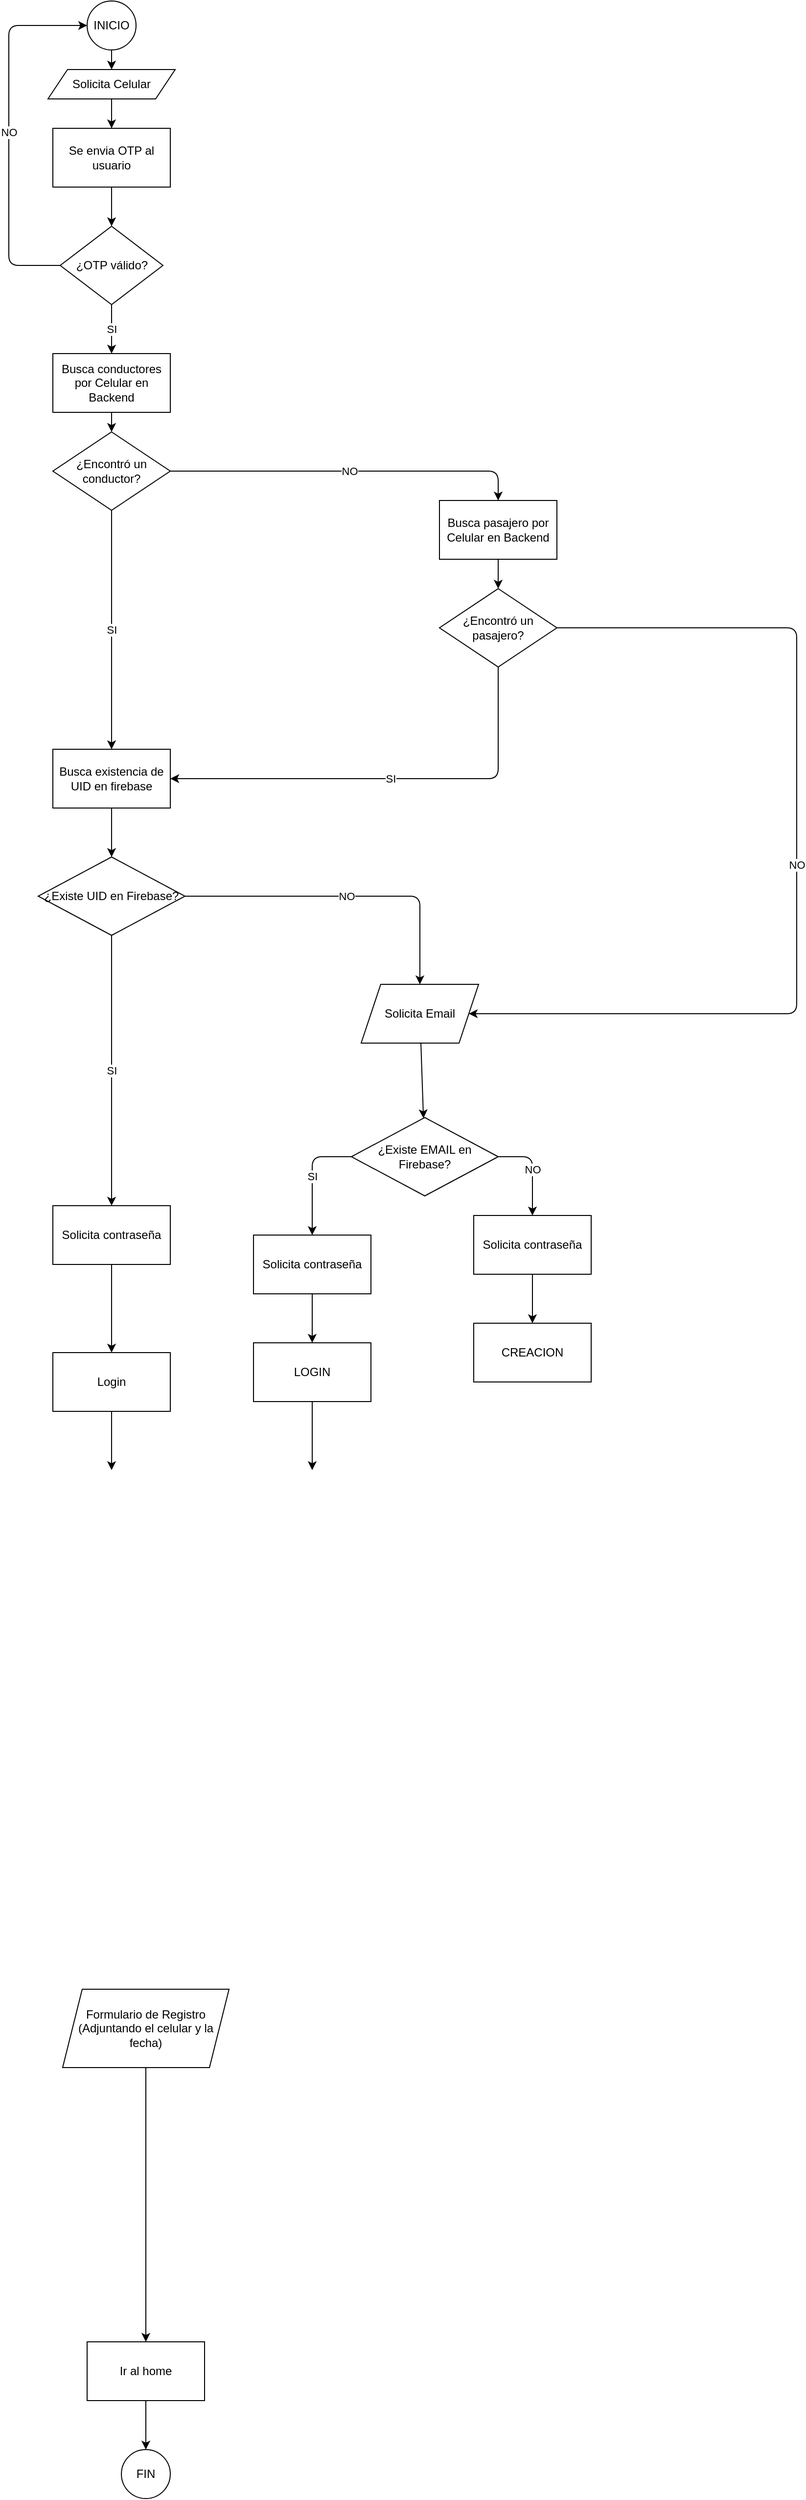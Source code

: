 <mxfile>
    <diagram id="Iq7wvdOHvwh1JxNr3gcO" name="Página-1">
        <mxGraphModel dx="1267" dy="616" grid="1" gridSize="10" guides="1" tooltips="1" connect="1" arrows="1" fold="1" page="1" pageScale="1" pageWidth="3300" pageHeight="4681" math="0" shadow="0">
            <root>
                <mxCell id="0"/>
                <mxCell id="1" parent="0"/>
                <mxCell id="26" style="edgeStyle=none;html=1;exitX=0.5;exitY=1;exitDx=0;exitDy=0;" parent="1" source="2" target="5" edge="1">
                    <mxGeometry relative="1" as="geometry"/>
                </mxCell>
                <mxCell id="2" value="Se envia OTP al usuario" style="rounded=0;whiteSpace=wrap;html=1;" parent="1" vertex="1">
                    <mxGeometry x="315" y="160" width="120" height="60" as="geometry"/>
                </mxCell>
                <mxCell id="19" style="edgeStyle=none;html=1;entryX=0.5;entryY=0;entryDx=0;entryDy=0;" parent="1" source="3" target="2" edge="1">
                    <mxGeometry relative="1" as="geometry"/>
                </mxCell>
                <mxCell id="3" value="Solicita Celular" style="shape=parallelogram;perimeter=parallelogramPerimeter;whiteSpace=wrap;html=1;fixedSize=1;" parent="1" vertex="1">
                    <mxGeometry x="310" y="100" width="130" height="30" as="geometry"/>
                </mxCell>
                <mxCell id="22" value="NO" style="edgeStyle=none;html=1;entryX=0;entryY=0.5;entryDx=0;entryDy=0;" parent="1" source="5" target="20" edge="1">
                    <mxGeometry relative="1" as="geometry">
                        <mxPoint x="180" y="200" as="targetPoint"/>
                        <Array as="points">
                            <mxPoint x="270" y="300"/>
                            <mxPoint x="270" y="55"/>
                        </Array>
                    </mxGeometry>
                </mxCell>
                <mxCell id="23" value="SI" style="edgeStyle=none;html=1;entryX=0.5;entryY=0;entryDx=0;entryDy=0;" parent="1" source="5" target="8" edge="1">
                    <mxGeometry relative="1" as="geometry"/>
                </mxCell>
                <mxCell id="5" value="¿OTP válido?" style="rhombus;whiteSpace=wrap;html=1;" parent="1" vertex="1">
                    <mxGeometry x="322.5" y="260" width="105" height="80" as="geometry"/>
                </mxCell>
                <mxCell id="25" style="edgeStyle=none;html=1;entryX=0.5;entryY=0;entryDx=0;entryDy=0;" parent="1" source="8" target="14" edge="1">
                    <mxGeometry relative="1" as="geometry"/>
                </mxCell>
                <mxCell id="8" value="Busca conductores por Celular en Backend" style="rounded=0;whiteSpace=wrap;html=1;" parent="1" vertex="1">
                    <mxGeometry x="315" y="390" width="120" height="60" as="geometry"/>
                </mxCell>
                <mxCell id="32" value="SI" style="edgeStyle=none;html=1;entryX=0.5;entryY=0;entryDx=0;entryDy=0;" parent="1" source="14" target="30" edge="1">
                    <mxGeometry relative="1" as="geometry"/>
                </mxCell>
                <mxCell id="70" value="NO" style="edgeStyle=none;html=1;entryX=0.5;entryY=0;entryDx=0;entryDy=0;" parent="1" source="14" target="71" edge="1">
                    <mxGeometry relative="1" as="geometry">
                        <Array as="points">
                            <mxPoint x="770" y="510"/>
                        </Array>
                    </mxGeometry>
                </mxCell>
                <mxCell id="14" value="¿Encontró un conductor?" style="rhombus;whiteSpace=wrap;html=1;" parent="1" vertex="1">
                    <mxGeometry x="315" y="470" width="120" height="80" as="geometry"/>
                </mxCell>
                <mxCell id="21" style="edgeStyle=none;html=1;entryX=0.5;entryY=0;entryDx=0;entryDy=0;" parent="1" source="20" target="3" edge="1">
                    <mxGeometry relative="1" as="geometry"/>
                </mxCell>
                <mxCell id="20" value="INICIO" style="ellipse;whiteSpace=wrap;html=1;aspect=fixed;" parent="1" vertex="1">
                    <mxGeometry x="350" y="30" width="50" height="50" as="geometry"/>
                </mxCell>
                <mxCell id="53" style="edgeStyle=none;html=1;entryX=0.5;entryY=0;entryDx=0;entryDy=0;" parent="1" source="27" target="51" edge="1">
                    <mxGeometry relative="1" as="geometry"/>
                </mxCell>
                <mxCell id="27" value="Solicita contraseña" style="rounded=0;whiteSpace=wrap;html=1;" parent="1" vertex="1">
                    <mxGeometry x="315" y="1260" width="120" height="60" as="geometry"/>
                </mxCell>
                <mxCell id="33" style="edgeStyle=none;html=1;" parent="1" source="30" target="31" edge="1">
                    <mxGeometry relative="1" as="geometry"/>
                </mxCell>
                <mxCell id="30" value="Busca existencia de UID en firebase" style="rounded=0;whiteSpace=wrap;html=1;" parent="1" vertex="1">
                    <mxGeometry x="315" y="794" width="120" height="60" as="geometry"/>
                </mxCell>
                <mxCell id="35" value="SI" style="edgeStyle=none;html=1;entryX=0.5;entryY=0;entryDx=0;entryDy=0;" parent="1" source="31" target="27" edge="1">
                    <mxGeometry relative="1" as="geometry">
                        <mxPoint x="510" y="1004" as="targetPoint"/>
                    </mxGeometry>
                </mxCell>
                <mxCell id="40" value="NO" style="edgeStyle=none;html=1;entryX=0.5;entryY=0;entryDx=0;entryDy=0;" parent="1" source="31" target="45" edge="1">
                    <mxGeometry relative="1" as="geometry">
                        <mxPoint x="590" y="1034" as="targetPoint"/>
                        <Array as="points">
                            <mxPoint x="590" y="944"/>
                            <mxPoint x="690" y="944"/>
                        </Array>
                    </mxGeometry>
                </mxCell>
                <mxCell id="31" value="¿Existe UID en Firebase?" style="rhombus;whiteSpace=wrap;html=1;" parent="1" vertex="1">
                    <mxGeometry x="300" y="904" width="150" height="80" as="geometry"/>
                </mxCell>
                <mxCell id="86" style="edgeStyle=none;html=1;entryX=0.5;entryY=0;entryDx=0;entryDy=0;" parent="1" source="36" target="84" edge="1">
                    <mxGeometry relative="1" as="geometry"/>
                </mxCell>
                <mxCell id="36" value="Solicita contraseña" style="rounded=0;whiteSpace=wrap;html=1;" parent="1" vertex="1">
                    <mxGeometry x="520" y="1290" width="120" height="60" as="geometry"/>
                </mxCell>
                <mxCell id="80" style="edgeStyle=none;html=1;" parent="1" source="45" target="79" edge="1">
                    <mxGeometry relative="1" as="geometry"/>
                </mxCell>
                <mxCell id="45" value="Solicita Email" style="shape=parallelogram;perimeter=parallelogramPerimeter;whiteSpace=wrap;html=1;fixedSize=1;rounded=0;" parent="1" vertex="1">
                    <mxGeometry x="630" y="1034" width="120" height="60" as="geometry"/>
                </mxCell>
                <mxCell id="56" style="edgeStyle=none;html=1;entryX=0.5;entryY=0;entryDx=0;entryDy=0;" parent="1" source="51" edge="1">
                    <mxGeometry relative="1" as="geometry">
                        <mxPoint x="375" y="1530" as="targetPoint"/>
                    </mxGeometry>
                </mxCell>
                <mxCell id="51" value="Login" style="rounded=0;whiteSpace=wrap;html=1;" parent="1" vertex="1">
                    <mxGeometry x="315" y="1410" width="120" height="60" as="geometry"/>
                </mxCell>
                <mxCell id="65" style="edgeStyle=none;html=1;" parent="1" source="62" target="64" edge="1">
                    <mxGeometry relative="1" as="geometry">
                        <Array as="points"/>
                    </mxGeometry>
                </mxCell>
                <mxCell id="62" value="Formulario de Registro (Adjuntando el celular y la fecha)" style="shape=parallelogram;perimeter=parallelogramPerimeter;whiteSpace=wrap;html=1;fixedSize=1;rounded=0;" parent="1" vertex="1">
                    <mxGeometry x="325" y="2060" width="170" height="80" as="geometry"/>
                </mxCell>
                <mxCell id="68" style="edgeStyle=none;html=1;entryX=0.5;entryY=0;entryDx=0;entryDy=0;" parent="1" source="64" target="69" edge="1">
                    <mxGeometry relative="1" as="geometry">
                        <mxPoint x="400" y="2540" as="targetPoint"/>
                    </mxGeometry>
                </mxCell>
                <mxCell id="64" value="Ir al home" style="rounded=0;whiteSpace=wrap;html=1;" parent="1" vertex="1">
                    <mxGeometry x="350" y="2420" width="120" height="60" as="geometry"/>
                </mxCell>
                <mxCell id="69" value="FIN" style="ellipse;whiteSpace=wrap;html=1;aspect=fixed;" parent="1" vertex="1">
                    <mxGeometry x="385" y="2530" width="50" height="50" as="geometry"/>
                </mxCell>
                <mxCell id="73" style="edgeStyle=none;html=1;entryX=0.5;entryY=0;entryDx=0;entryDy=0;" parent="1" source="71" target="72" edge="1">
                    <mxGeometry relative="1" as="geometry"/>
                </mxCell>
                <mxCell id="71" value="Busca pasajero por Celular en Backend" style="rounded=0;whiteSpace=wrap;html=1;" parent="1" vertex="1">
                    <mxGeometry x="710" y="540" width="120" height="60" as="geometry"/>
                </mxCell>
                <mxCell id="76" value="SI" style="edgeStyle=none;html=1;entryX=1;entryY=0.5;entryDx=0;entryDy=0;" parent="1" source="72" target="30" edge="1">
                    <mxGeometry relative="1" as="geometry">
                        <Array as="points">
                            <mxPoint x="770" y="824"/>
                        </Array>
                    </mxGeometry>
                </mxCell>
                <mxCell id="77" value="NO" style="edgeStyle=none;html=1;exitX=1;exitY=0.5;exitDx=0;exitDy=0;entryX=1;entryY=0.5;entryDx=0;entryDy=0;" parent="1" source="72" target="45" edge="1">
                    <mxGeometry relative="1" as="geometry">
                        <Array as="points">
                            <mxPoint x="1075" y="670"/>
                            <mxPoint x="1075" y="1064"/>
                        </Array>
                        <mxPoint x="940" y="1010" as="targetPoint"/>
                    </mxGeometry>
                </mxCell>
                <mxCell id="72" value="¿Encontró un pasajero?" style="rhombus;whiteSpace=wrap;html=1;" parent="1" vertex="1">
                    <mxGeometry x="710" y="630" width="120" height="80" as="geometry"/>
                </mxCell>
                <mxCell id="82" value="SI" style="edgeStyle=none;html=1;entryX=0.5;entryY=0;entryDx=0;entryDy=0;" parent="1" source="79" target="36" edge="1">
                    <mxGeometry relative="1" as="geometry">
                        <Array as="points">
                            <mxPoint x="580" y="1210"/>
                        </Array>
                    </mxGeometry>
                </mxCell>
                <mxCell id="83" value="NO" style="edgeStyle=none;html=1;entryX=0.5;entryY=0;entryDx=0;entryDy=0;exitX=1;exitY=0.5;exitDx=0;exitDy=0;" parent="1" source="79" target="81" edge="1">
                    <mxGeometry relative="1" as="geometry">
                        <Array as="points">
                            <mxPoint x="805" y="1210"/>
                        </Array>
                    </mxGeometry>
                </mxCell>
                <mxCell id="79" value="¿Existe EMAIL en Firebase?" style="rhombus;whiteSpace=wrap;html=1;" parent="1" vertex="1">
                    <mxGeometry x="620" y="1170" width="150" height="80" as="geometry"/>
                </mxCell>
                <mxCell id="87" style="edgeStyle=none;html=1;entryX=0.5;entryY=0;entryDx=0;entryDy=0;" parent="1" source="81" target="85" edge="1">
                    <mxGeometry relative="1" as="geometry"/>
                </mxCell>
                <mxCell id="81" value="Solicita contraseña" style="rounded=0;whiteSpace=wrap;html=1;" parent="1" vertex="1">
                    <mxGeometry x="745" y="1270" width="120" height="60" as="geometry"/>
                </mxCell>
                <mxCell id="84" value="LOGIN" style="rounded=0;whiteSpace=wrap;html=1;" parent="1" vertex="1">
                    <mxGeometry x="520" y="1400" width="120" height="60" as="geometry"/>
                </mxCell>
                <mxCell id="85" value="CREACION" style="rounded=0;whiteSpace=wrap;html=1;" parent="1" vertex="1">
                    <mxGeometry x="745" y="1380" width="120" height="60" as="geometry"/>
                </mxCell>
                <mxCell id="97" style="edgeStyle=none;html=1;exitX=0.5;exitY=1;exitDx=0;exitDy=0;" edge="1" parent="1" source="84">
                    <mxGeometry relative="1" as="geometry">
                        <mxPoint x="385" y="1480" as="sourcePoint"/>
                        <mxPoint x="580" y="1530" as="targetPoint"/>
                    </mxGeometry>
                </mxCell>
            </root>
        </mxGraphModel>
    </diagram>
</mxfile>